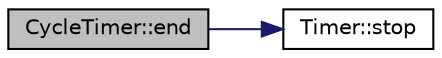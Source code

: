 digraph "CycleTimer::end"
{
 // INTERACTIVE_SVG=YES
  edge [fontname="Helvetica",fontsize="10",labelfontname="Helvetica",labelfontsize="10"];
  node [fontname="Helvetica",fontsize="10",shape=record];
  rankdir="LR";
  Node1 [label="CycleTimer::end",height=0.2,width=0.4,color="black", fillcolor="grey75", style="filled", fontcolor="black"];
  Node1 -> Node2 [color="midnightblue",fontsize="10",style="solid",fontname="Helvetica"];
  Node2 [label="Timer::stop",height=0.2,width=0.4,color="black", fillcolor="white", style="filled",URL="$d8/d08/class_timer.html#a63f0eb44b27402196590a03781515dba"];
}
